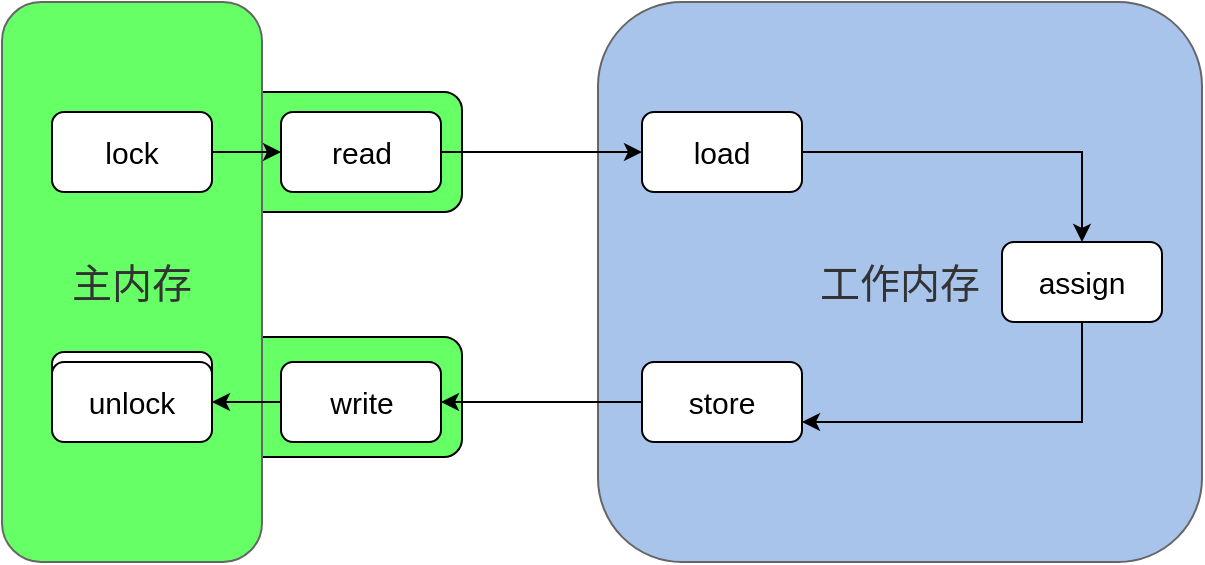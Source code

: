 <mxfile version="10.9.6" type="github"><diagram id="fo5pdw2xocBcRJaVtLdY" name="第 1 页"><mxGraphModel dx="862" dy="403" grid="1" gridSize="10" guides="1" tooltips="1" connect="1" arrows="1" fold="1" page="1" pageScale="1" pageWidth="827" pageHeight="1169" math="0" shadow="0"><root><mxCell id="0"/><mxCell id="1" parent="0"/><mxCell id="io3ZaqBffMX3se7vteML-49" value="" style="rounded=1;whiteSpace=wrap;html=1;glass=0;fillColor=#66FF66;fontSize=15;" vertex="1" parent="1"><mxGeometry x="310" y="165" width="120" height="60" as="geometry"/></mxCell><mxCell id="io3ZaqBffMX3se7vteML-50" value="" style="rounded=1;whiteSpace=wrap;html=1;glass=0;fillColor=#66FF66;fontSize=15;" vertex="1" parent="1"><mxGeometry x="310" y="287.5" width="120" height="60" as="geometry"/></mxCell><mxCell id="io3ZaqBffMX3se7vteML-22" value="&lt;font style=&quot;font-size: 20px&quot;&gt;工作内存&lt;/font&gt;" style="rounded=1;whiteSpace=wrap;html=1;direction=south;fillColor=#A9C4EB;strokeColor=#666666;fontColor=#333333;glass=0;align=center;" vertex="1" parent="1"><mxGeometry x="498" y="120" width="302" height="280" as="geometry"/></mxCell><mxCell id="io3ZaqBffMX3se7vteML-44" value="" style="edgeStyle=orthogonalEdgeStyle;rounded=0;orthogonalLoop=1;jettySize=auto;html=1;fontSize=15;entryX=0;entryY=0.5;entryDx=0;entryDy=0;" edge="1" parent="1" source="io3ZaqBffMX3se7vteML-10" target="io3ZaqBffMX3se7vteML-11"><mxGeometry relative="1" as="geometry"><mxPoint x="465" y="195" as="targetPoint"/></mxGeometry></mxCell><mxCell id="io3ZaqBffMX3se7vteML-10" value="read" style="rounded=1;whiteSpace=wrap;html=1;fontSize=15;" vertex="1" parent="1"><mxGeometry x="339.5" y="175" width="80" height="40" as="geometry"/></mxCell><mxCell id="io3ZaqBffMX3se7vteML-30" style="edgeStyle=orthogonalEdgeStyle;rounded=0;orthogonalLoop=1;jettySize=auto;html=1;entryX=0.5;entryY=0;entryDx=0;entryDy=0;" edge="1" parent="1" source="io3ZaqBffMX3se7vteML-11" target="io3ZaqBffMX3se7vteML-12"><mxGeometry relative="1" as="geometry"/></mxCell><mxCell id="io3ZaqBffMX3se7vteML-11" value="load" style="rounded=1;whiteSpace=wrap;html=1;fontSize=15;" vertex="1" parent="1"><mxGeometry x="520" y="175" width="80" height="40" as="geometry"/></mxCell><mxCell id="io3ZaqBffMX3se7vteML-37" value="" style="edgeStyle=orthogonalEdgeStyle;rounded=0;orthogonalLoop=1;jettySize=auto;html=1;entryX=1;entryY=0.75;entryDx=0;entryDy=0;" edge="1" parent="1" source="io3ZaqBffMX3se7vteML-12" target="io3ZaqBffMX3se7vteML-13"><mxGeometry relative="1" as="geometry"><Array as="points"><mxPoint x="740" y="330"/></Array></mxGeometry></mxCell><mxCell id="io3ZaqBffMX3se7vteML-12" value="assign" style="rounded=1;whiteSpace=wrap;html=1;fontSize=15;" vertex="1" parent="1"><mxGeometry x="700" y="240" width="80" height="40" as="geometry"/></mxCell><mxCell id="io3ZaqBffMX3se7vteML-39" value="" style="edgeStyle=orthogonalEdgeStyle;rounded=0;orthogonalLoop=1;jettySize=auto;html=1;entryX=1;entryY=0.5;entryDx=0;entryDy=0;" edge="1" parent="1" source="io3ZaqBffMX3se7vteML-13" target="io3ZaqBffMX3se7vteML-14"><mxGeometry relative="1" as="geometry"><mxPoint x="440" y="320" as="targetPoint"/></mxGeometry></mxCell><mxCell id="io3ZaqBffMX3se7vteML-13" value="store" style="rounded=1;whiteSpace=wrap;html=1;fontSize=15;" vertex="1" parent="1"><mxGeometry x="520" y="300" width="80" height="40" as="geometry"/></mxCell><mxCell id="io3ZaqBffMX3se7vteML-14" value="write" style="rounded=1;whiteSpace=wrap;html=1;fontSize=15;" vertex="1" parent="1"><mxGeometry x="339.5" y="300" width="80" height="40" as="geometry"/></mxCell><mxCell id="io3ZaqBffMX3se7vteML-23" value="&lt;font style=&quot;font-size: 20px&quot;&gt;主内存&lt;/font&gt;" style="rounded=1;whiteSpace=wrap;html=1;direction=south;fillColor=#66FF66;strokeColor=#666666;fontColor=#333333;glass=0;" vertex="1" parent="1"><mxGeometry x="200" y="120" width="130" height="280" as="geometry"/></mxCell><mxCell id="io3ZaqBffMX3se7vteML-27" style="edgeStyle=orthogonalEdgeStyle;rounded=0;orthogonalLoop=1;jettySize=auto;html=1;entryX=0;entryY=0.5;entryDx=0;entryDy=0;" edge="1" parent="1" source="io3ZaqBffMX3se7vteML-24" target="io3ZaqBffMX3se7vteML-10"><mxGeometry relative="1" as="geometry"/></mxCell><mxCell id="io3ZaqBffMX3se7vteML-24" value="lock" style="rounded=1;whiteSpace=wrap;html=1;fontSize=15;" vertex="1" parent="1"><mxGeometry x="225" y="175" width="80" height="40" as="geometry"/></mxCell><mxCell id="io3ZaqBffMX3se7vteML-45" value="lock" style="rounded=1;whiteSpace=wrap;html=1;fontSize=15;" vertex="1" parent="1"><mxGeometry x="225" y="295" width="80" height="40" as="geometry"/></mxCell><mxCell id="io3ZaqBffMX3se7vteML-25" value="unlock" style="rounded=1;whiteSpace=wrap;html=1;fontSize=15;" vertex="1" parent="1"><mxGeometry x="225" y="300" width="80" height="40" as="geometry"/></mxCell><mxCell id="io3ZaqBffMX3se7vteML-40" value="" style="edgeStyle=orthogonalEdgeStyle;rounded=0;orthogonalLoop=1;jettySize=auto;html=1;" edge="1" parent="1" source="io3ZaqBffMX3se7vteML-14" target="io3ZaqBffMX3se7vteML-25"><mxGeometry relative="1" as="geometry"/></mxCell></root></mxGraphModel></diagram></mxfile>